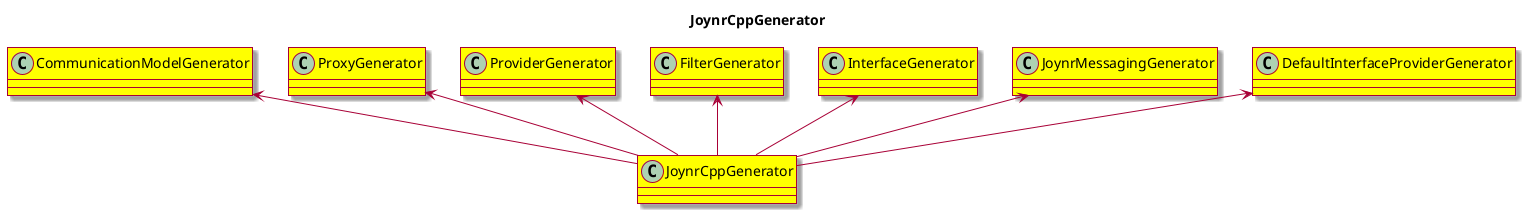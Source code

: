@startuml JoynrCppGenerator

skin rose

title JoynrCppGenerator

class JoynrCppGenerator #Yellow

class CommunicationModelGenerator #Yellow
class ProxyGenerator #Yellow
class ProviderGenerator #Yellow
class FilterGenerator #Yellow
class InterfaceGenerator #Yellow
class JoynrMessagingGenerator #Yellow
class DefaultInterfaceProviderGenerator #Yellow

CommunicationModelGenerator <-- JoynrCppGenerator
ProxyGenerator <-- JoynrCppGenerator
ProviderGenerator <-- JoynrCppGenerator
FilterGenerator <-- JoynrCppGenerator
InterfaceGenerator <-- JoynrCppGenerator
JoynrMessagingGenerator <-- JoynrCppGenerator
DefaultInterfaceProviderGenerator <-- JoynrCppGenerator

@enduml
